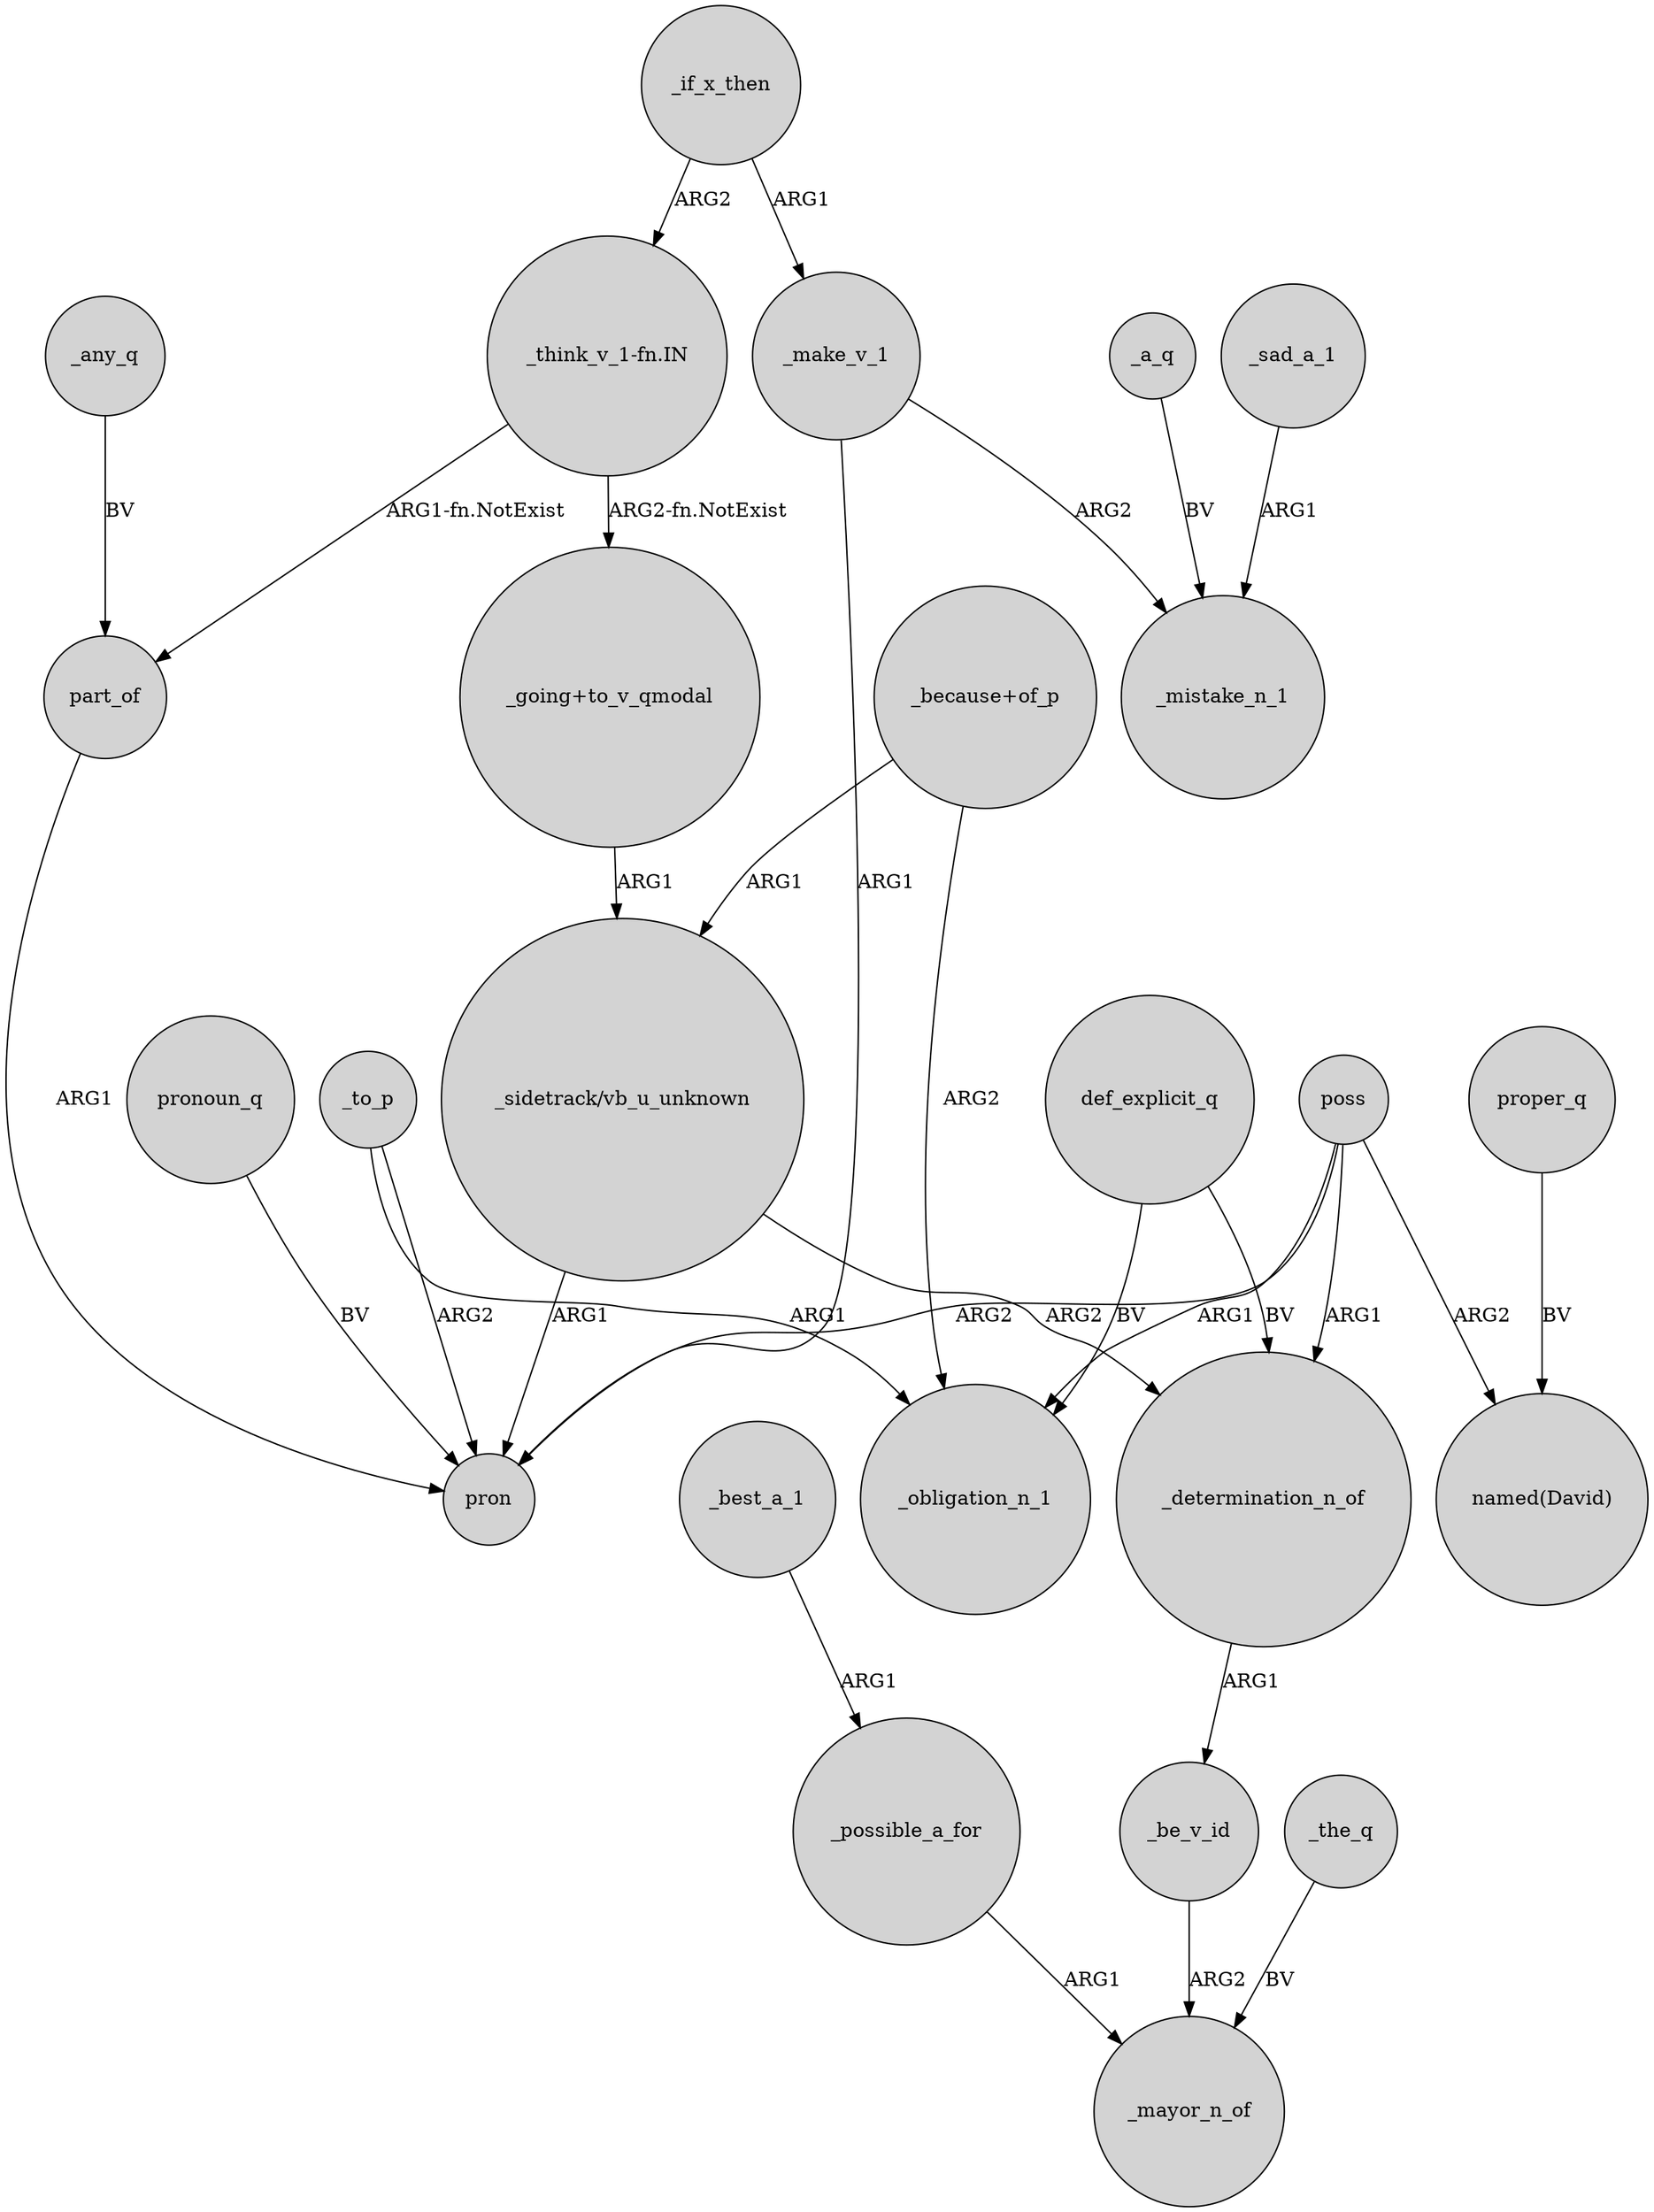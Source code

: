 digraph {
	node [shape=circle style=filled]
	"_think_v_1-fn.IN" -> "_going+to_v_qmodal" [label="ARG2-fn.NotExist"]
	part_of -> pron [label=ARG1]
	poss -> _determination_n_of [label=ARG1]
	poss -> pron [label=ARG2]
	"_sidetrack/vb_u_unknown" -> pron [label=ARG1]
	"_because+of_p" -> _obligation_n_1 [label=ARG2]
	"_because+of_p" -> "_sidetrack/vb_u_unknown" [label=ARG1]
	"_sidetrack/vb_u_unknown" -> _determination_n_of [label=ARG2]
	_make_v_1 -> _mistake_n_1 [label=ARG2]
	"_think_v_1-fn.IN" -> part_of [label="ARG1-fn.NotExist"]
	def_explicit_q -> _determination_n_of [label=BV]
	_if_x_then -> _make_v_1 [label=ARG1]
	def_explicit_q -> _obligation_n_1 [label=BV]
	"_going+to_v_qmodal" -> "_sidetrack/vb_u_unknown" [label=ARG1]
	_possible_a_for -> _mayor_n_of [label=ARG1]
	pronoun_q -> pron [label=BV]
	_if_x_then -> "_think_v_1-fn.IN" [label=ARG2]
	_be_v_id -> _mayor_n_of [label=ARG2]
	_a_q -> _mistake_n_1 [label=BV]
	_make_v_1 -> pron [label=ARG1]
	_any_q -> part_of [label=BV]
	_to_p -> _obligation_n_1 [label=ARG1]
	_determination_n_of -> _be_v_id [label=ARG1]
	_best_a_1 -> _possible_a_for [label=ARG1]
	poss -> _obligation_n_1 [label=ARG1]
	_the_q -> _mayor_n_of [label=BV]
	poss -> "named(David)" [label=ARG2]
	proper_q -> "named(David)" [label=BV]
	_to_p -> pron [label=ARG2]
	_sad_a_1 -> _mistake_n_1 [label=ARG1]
}
